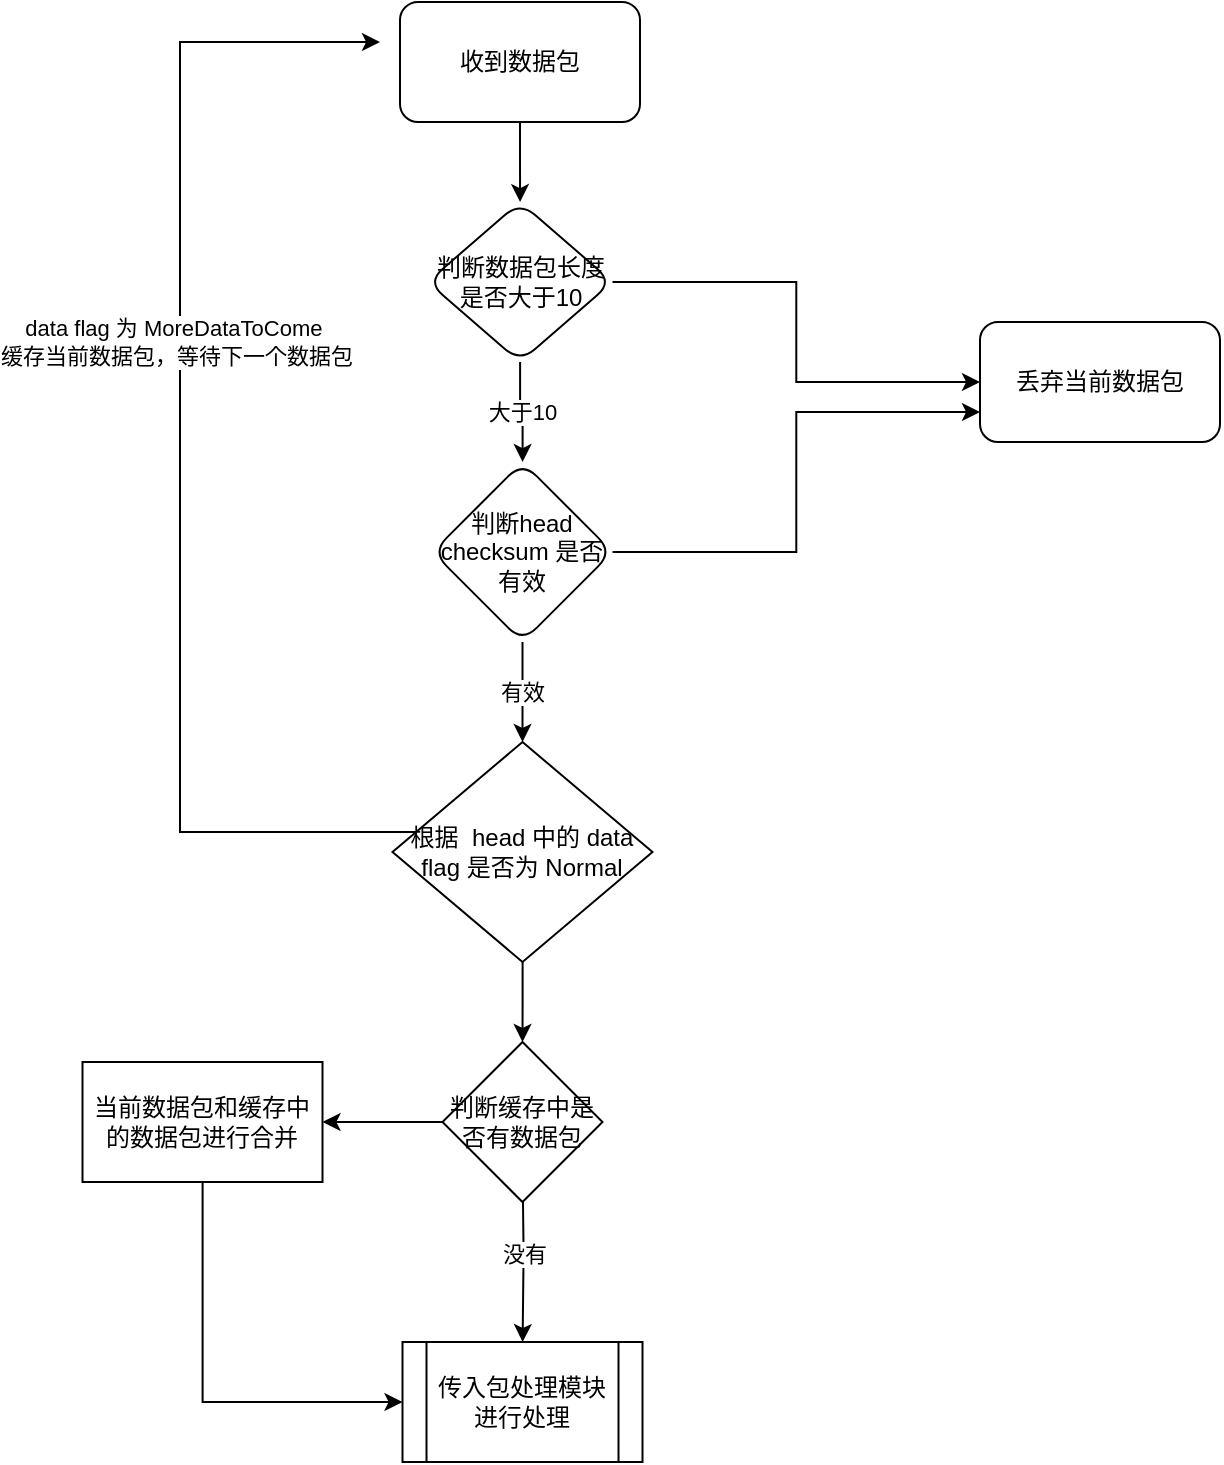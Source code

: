 <mxfile version="17.4.2" type="github" pages="2"><diagram id="jWq2_K2Z8r-neSuHYDne" name="Page-1"><mxGraphModel dx="1127" dy="638" grid="1" gridSize="10" guides="1" tooltips="1" connect="1" arrows="1" fold="1" page="1" pageScale="1" pageWidth="827" pageHeight="1169" math="0" shadow="0"><root><mxCell id="0"/><mxCell id="1" parent="0"/><mxCell id="dL_HSx40qsSwwVfKMBTd-3" value="" style="edgeStyle=orthogonalEdgeStyle;rounded=0;orthogonalLoop=1;jettySize=auto;html=1;" parent="1" source="dL_HSx40qsSwwVfKMBTd-1" target="dL_HSx40qsSwwVfKMBTd-2" edge="1"><mxGeometry relative="1" as="geometry"/></mxCell><mxCell id="dL_HSx40qsSwwVfKMBTd-1" value="收到数据包" style="rounded=1;whiteSpace=wrap;html=1;" parent="1" vertex="1"><mxGeometry x="340" y="50" width="120" height="60" as="geometry"/></mxCell><mxCell id="dL_HSx40qsSwwVfKMBTd-5" value="大于10" style="edgeStyle=orthogonalEdgeStyle;rounded=0;orthogonalLoop=1;jettySize=auto;html=1;" parent="1" source="dL_HSx40qsSwwVfKMBTd-2" target="dL_HSx40qsSwwVfKMBTd-4" edge="1"><mxGeometry relative="1" as="geometry"/></mxCell><mxCell id="dL_HSx40qsSwwVfKMBTd-15" style="edgeStyle=orthogonalEdgeStyle;rounded=0;orthogonalLoop=1;jettySize=auto;html=1;entryX=0;entryY=0.5;entryDx=0;entryDy=0;fontColor=#000000;" parent="1" source="dL_HSx40qsSwwVfKMBTd-2" target="dL_HSx40qsSwwVfKMBTd-14" edge="1"><mxGeometry relative="1" as="geometry"/></mxCell><mxCell id="dL_HSx40qsSwwVfKMBTd-2" value="判断数据包长度是否大于10" style="rhombus;whiteSpace=wrap;html=1;rounded=1;" parent="1" vertex="1"><mxGeometry x="353.75" y="150" width="92.5" height="80" as="geometry"/></mxCell><mxCell id="dL_HSx40qsSwwVfKMBTd-8" value="有效" style="edgeStyle=orthogonalEdgeStyle;rounded=0;orthogonalLoop=1;jettySize=auto;html=1;fontColor=#000000;" parent="1" source="dL_HSx40qsSwwVfKMBTd-4" target="dL_HSx40qsSwwVfKMBTd-7" edge="1"><mxGeometry relative="1" as="geometry"/></mxCell><mxCell id="dL_HSx40qsSwwVfKMBTd-16" style="edgeStyle=orthogonalEdgeStyle;rounded=0;orthogonalLoop=1;jettySize=auto;html=1;entryX=0;entryY=0.75;entryDx=0;entryDy=0;fontColor=#000000;" parent="1" source="dL_HSx40qsSwwVfKMBTd-4" target="dL_HSx40qsSwwVfKMBTd-14" edge="1"><mxGeometry relative="1" as="geometry"/></mxCell><mxCell id="dL_HSx40qsSwwVfKMBTd-4" value="判断head checksum 是否有效" style="rhombus;whiteSpace=wrap;html=1;rounded=1;" parent="1" vertex="1"><mxGeometry x="356.25" y="280" width="90" height="90" as="geometry"/></mxCell><mxCell id="dL_HSx40qsSwwVfKMBTd-6" value="传入包处理模块进行处理" style="shape=process;whiteSpace=wrap;html=1;backgroundOutline=1;" parent="1" vertex="1"><mxGeometry x="341.25" y="720" width="120" height="60" as="geometry"/></mxCell><mxCell id="dL_HSx40qsSwwVfKMBTd-9" value="没有" style="edgeStyle=orthogonalEdgeStyle;rounded=0;orthogonalLoop=1;jettySize=auto;html=1;fontColor=#000000;startArrow=none;exitX=0.5;exitY=1;exitDx=0;exitDy=0;" parent="1" target="dL_HSx40qsSwwVfKMBTd-6" edge="1"><mxGeometry relative="1" as="geometry"><mxPoint x="401.25" y="630" as="sourcePoint"/></mxGeometry></mxCell><mxCell id="dL_HSx40qsSwwVfKMBTd-11" style="edgeStyle=orthogonalEdgeStyle;rounded=0;orthogonalLoop=1;jettySize=auto;html=1;fontColor=#000000;" parent="1" source="dL_HSx40qsSwwVfKMBTd-7" edge="1"><mxGeometry relative="1" as="geometry"><mxPoint x="330" y="70" as="targetPoint"/><Array as="points"><mxPoint x="230" y="465"/><mxPoint x="230" y="70"/></Array></mxGeometry></mxCell><mxCell id="dL_HSx40qsSwwVfKMBTd-13" value="data flag 为&amp;nbsp;MoreDataToCome&amp;nbsp;&lt;br&gt;缓存当前数据包，等待下一个数据包" style="edgeLabel;html=1;align=center;verticalAlign=middle;resizable=0;points=[];fontColor=#000000;" parent="dL_HSx40qsSwwVfKMBTd-11" vertex="1" connectable="0"><mxGeometry x="0.184" y="2" relative="1" as="geometry"><mxPoint as="offset"/></mxGeometry></mxCell><mxCell id="dL_HSx40qsSwwVfKMBTd-21" value="" style="edgeStyle=orthogonalEdgeStyle;rounded=0;orthogonalLoop=1;jettySize=auto;html=1;fontColor=#000000;" parent="1" source="dL_HSx40qsSwwVfKMBTd-7" edge="1"><mxGeometry relative="1" as="geometry"><mxPoint x="401.25" y="570" as="targetPoint"/></mxGeometry></mxCell><mxCell id="dL_HSx40qsSwwVfKMBTd-7" value="根据&amp;nbsp; head 中的 data flag 是否为 Normal" style="rhombus;whiteSpace=wrap;html=1;" parent="1" vertex="1"><mxGeometry x="336.25" y="420" width="130" height="110" as="geometry"/></mxCell><mxCell id="dL_HSx40qsSwwVfKMBTd-14" value="丢弃当前数据包" style="rounded=1;whiteSpace=wrap;html=1;fontColor=#000000;" parent="1" vertex="1"><mxGeometry x="630" y="210" width="120" height="60" as="geometry"/></mxCell><mxCell id="dL_HSx40qsSwwVfKMBTd-25" value="" style="edgeStyle=orthogonalEdgeStyle;rounded=0;orthogonalLoop=1;jettySize=auto;html=1;fontColor=#000000;" parent="1" source="dL_HSx40qsSwwVfKMBTd-22" target="dL_HSx40qsSwwVfKMBTd-24" edge="1"><mxGeometry relative="1" as="geometry"/></mxCell><mxCell id="dL_HSx40qsSwwVfKMBTd-22" value="判断缓存中是否有数据包" style="rhombus;whiteSpace=wrap;html=1;fontColor=#000000;" parent="1" vertex="1"><mxGeometry x="361.25" y="570" width="80" height="80" as="geometry"/></mxCell><mxCell id="dL_HSx40qsSwwVfKMBTd-26" style="edgeStyle=orthogonalEdgeStyle;rounded=0;orthogonalLoop=1;jettySize=auto;html=1;fontColor=#000000;entryX=0;entryY=0.5;entryDx=0;entryDy=0;" parent="1" source="dL_HSx40qsSwwVfKMBTd-24" target="dL_HSx40qsSwwVfKMBTd-6" edge="1"><mxGeometry relative="1" as="geometry"><mxPoint x="241.25" y="750" as="targetPoint"/><Array as="points"><mxPoint x="241" y="750"/></Array></mxGeometry></mxCell><mxCell id="dL_HSx40qsSwwVfKMBTd-24" value="当前数据包和缓存中的数据包进行合并" style="whiteSpace=wrap;html=1;fontColor=#000000;" parent="1" vertex="1"><mxGeometry x="181.25" y="580" width="120" height="60" as="geometry"/></mxCell></root></mxGraphModel></diagram><diagram id="E3uIQdlMFGqvTH81b00u" name="Page-2"><mxGraphModel dx="1127" dy="638" grid="1" gridSize="10" guides="1" tooltips="1" connect="1" arrows="1" fold="1" page="1" pageScale="1" pageWidth="827" pageHeight="1169" math="0" shadow="0"><root><mxCell id="0"/><mxCell id="1" parent="0"/><mxCell id="vgqxoVCLrFUr3sAZ17CH-7" value="" style="edgeStyle=orthogonalEdgeStyle;rounded=0;orthogonalLoop=1;jettySize=auto;html=1;" edge="1" parent="1" source="vgqxoVCLrFUr3sAZ17CH-2" target="vgqxoVCLrFUr3sAZ17CH-5"><mxGeometry relative="1" as="geometry"/></mxCell><mxCell id="vgqxoVCLrFUr3sAZ17CH-2" value="收到数据包" style="rounded=1;whiteSpace=wrap;html=1;" vertex="1" parent="1"><mxGeometry x="310" y="40" width="120" height="50" as="geometry"/></mxCell><mxCell id="vgqxoVCLrFUr3sAZ17CH-9" value="" style="edgeStyle=orthogonalEdgeStyle;rounded=0;orthogonalLoop=1;jettySize=auto;html=1;" edge="1" parent="1" source="vgqxoVCLrFUr3sAZ17CH-5" target="vgqxoVCLrFUr3sAZ17CH-8"><mxGeometry relative="1" as="geometry"/></mxCell><mxCell id="vgqxoVCLrFUr3sAZ17CH-5" value="解析包" style="rounded=0;whiteSpace=wrap;html=1;" vertex="1" parent="1"><mxGeometry x="310" y="130" width="120" height="60" as="geometry"/></mxCell><mxCell id="vgqxoVCLrFUr3sAZ17CH-11" value="" style="edgeStyle=orthogonalEdgeStyle;rounded=0;orthogonalLoop=1;jettySize=auto;html=1;" edge="1" parent="1" source="vgqxoVCLrFUr3sAZ17CH-8" target="vgqxoVCLrFUr3sAZ17CH-10"><mxGeometry relative="1" as="geometry"/></mxCell><mxCell id="vgqxoVCLrFUr3sAZ17CH-8" value="执行SQL语句" style="whiteSpace=wrap;html=1;rounded=0;" vertex="1" parent="1"><mxGeometry x="310" y="240" width="120" height="60" as="geometry"/></mxCell><mxCell id="vgqxoVCLrFUr3sAZ17CH-13" value="是" style="edgeStyle=orthogonalEdgeStyle;rounded=0;orthogonalLoop=1;jettySize=auto;html=1;" edge="1" parent="1" source="vgqxoVCLrFUr3sAZ17CH-10" target="vgqxoVCLrFUr3sAZ17CH-12"><mxGeometry relative="1" as="geometry"/></mxCell><mxCell id="vgqxoVCLrFUr3sAZ17CH-16" style="edgeStyle=orthogonalEdgeStyle;rounded=0;orthogonalLoop=1;jettySize=auto;html=1;exitX=1;exitY=0.5;exitDx=0;exitDy=0;entryX=1;entryY=0.5;entryDx=0;entryDy=0;" edge="1" parent="1" source="vgqxoVCLrFUr3sAZ17CH-10" target="vgqxoVCLrFUr3sAZ17CH-14"><mxGeometry relative="1" as="geometry"><Array as="points"><mxPoint x="520" y="410"/><mxPoint x="520" y="670"/></Array></mxGeometry></mxCell><mxCell id="vgqxoVCLrFUr3sAZ17CH-17" value="否" style="edgeLabel;html=1;align=center;verticalAlign=middle;resizable=0;points=[];" vertex="1" connectable="0" parent="vgqxoVCLrFUr3sAZ17CH-16"><mxGeometry x="-0.017" relative="1" as="geometry"><mxPoint as="offset"/></mxGeometry></mxCell><mxCell id="vgqxoVCLrFUr3sAZ17CH-10" value="判断是否为查询语句" style="rhombus;whiteSpace=wrap;html=1;rounded=0;" vertex="1" parent="1"><mxGeometry x="330" y="370" width="80" height="80" as="geometry"/></mxCell><mxCell id="vgqxoVCLrFUr3sAZ17CH-15" value="" style="edgeStyle=orthogonalEdgeStyle;rounded=0;orthogonalLoop=1;jettySize=auto;html=1;" edge="1" parent="1" source="vgqxoVCLrFUr3sAZ17CH-12" target="vgqxoVCLrFUr3sAZ17CH-14"><mxGeometry relative="1" as="geometry"/></mxCell><mxCell id="vgqxoVCLrFUr3sAZ17CH-12" value="组转列信息及设置&lt;span lang=&quot;EN-US&quot; style=&quot;font-size: 10.5pt&quot;&gt;CursorId&lt;/span&gt;" style="whiteSpace=wrap;html=1;rounded=0;" vertex="1" parent="1"><mxGeometry x="310" y="500" width="120" height="60" as="geometry"/></mxCell><mxCell id="vgqxoVCLrFUr3sAZ17CH-14" value="返回执行状态" style="whiteSpace=wrap;html=1;rounded=0;" vertex="1" parent="1"><mxGeometry x="310" y="640" width="120" height="60" as="geometry"/></mxCell></root></mxGraphModel></diagram></mxfile>